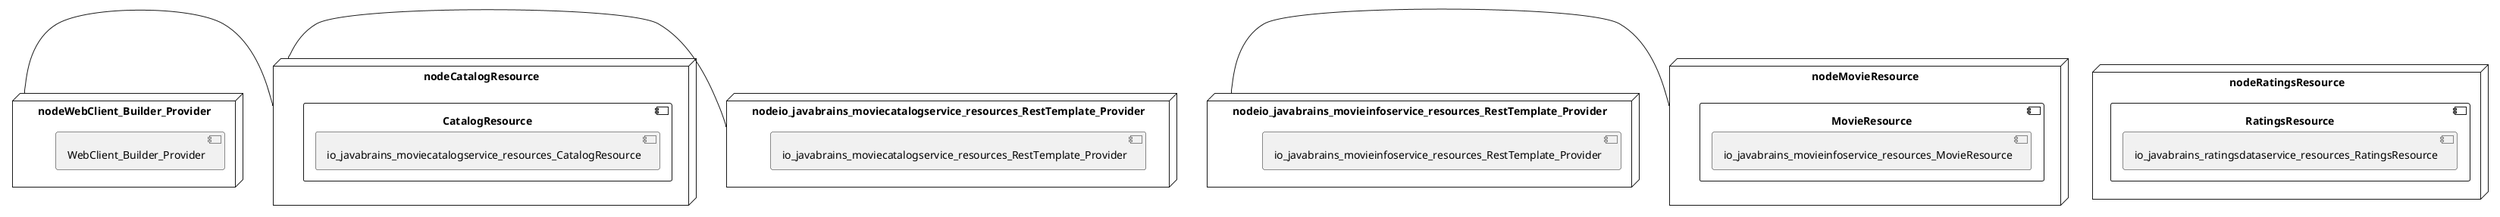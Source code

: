 @startuml
skinparam fixCircleLabelOverlapping true
skinparam componentStyle uml2
node nodeCatalogResource {
component CatalogResource {
[io_javabrains_moviecatalogservice_resources_CatalogResource] [[koushikkothagal-spring-boot-microservices-workshop.system#_9axJ8cYmEe6VH8DfBjbdSw]]
}
}
node nodeMovieResource {
component MovieResource {
[io_javabrains_movieinfoservice_resources_MovieResource] [[koushikkothagal-spring-boot-microservices-workshop.system#_9axJ8cYmEe6VH8DfBjbdSw]]
}
}
node nodeRatingsResource {
component RatingsResource {
[io_javabrains_ratingsdataservice_resources_RatingsResource] [[koushikkothagal-spring-boot-microservices-workshop.system#_9axJ8cYmEe6VH8DfBjbdSw]]
}
}
node nodeWebClient_Builder_Provider {
[WebClient_Builder_Provider] [[koushikkothagal-spring-boot-microservices-workshop.system#_9axJ8cYmEe6VH8DfBjbdSw]]
}
node nodeio_javabrains_moviecatalogservice_resources_RestTemplate_Provider {
[io_javabrains_moviecatalogservice_resources_RestTemplate_Provider] [[koushikkothagal-spring-boot-microservices-workshop.system#_9axJ8cYmEe6VH8DfBjbdSw]]
}
node nodeio_javabrains_movieinfoservice_resources_RestTemplate_Provider {
[io_javabrains_movieinfoservice_resources_RestTemplate_Provider] [[koushikkothagal-spring-boot-microservices-workshop.system#_9axJ8cYmEe6VH8DfBjbdSw]]
}
[nodeWebClient_Builder_Provider] - [nodeCatalogResource]
[nodeio_javabrains_moviecatalogservice_resources_RestTemplate_Provider] - [nodeCatalogResource]
[nodeio_javabrains_movieinfoservice_resources_RestTemplate_Provider] - [nodeMovieResource]

@enduml
